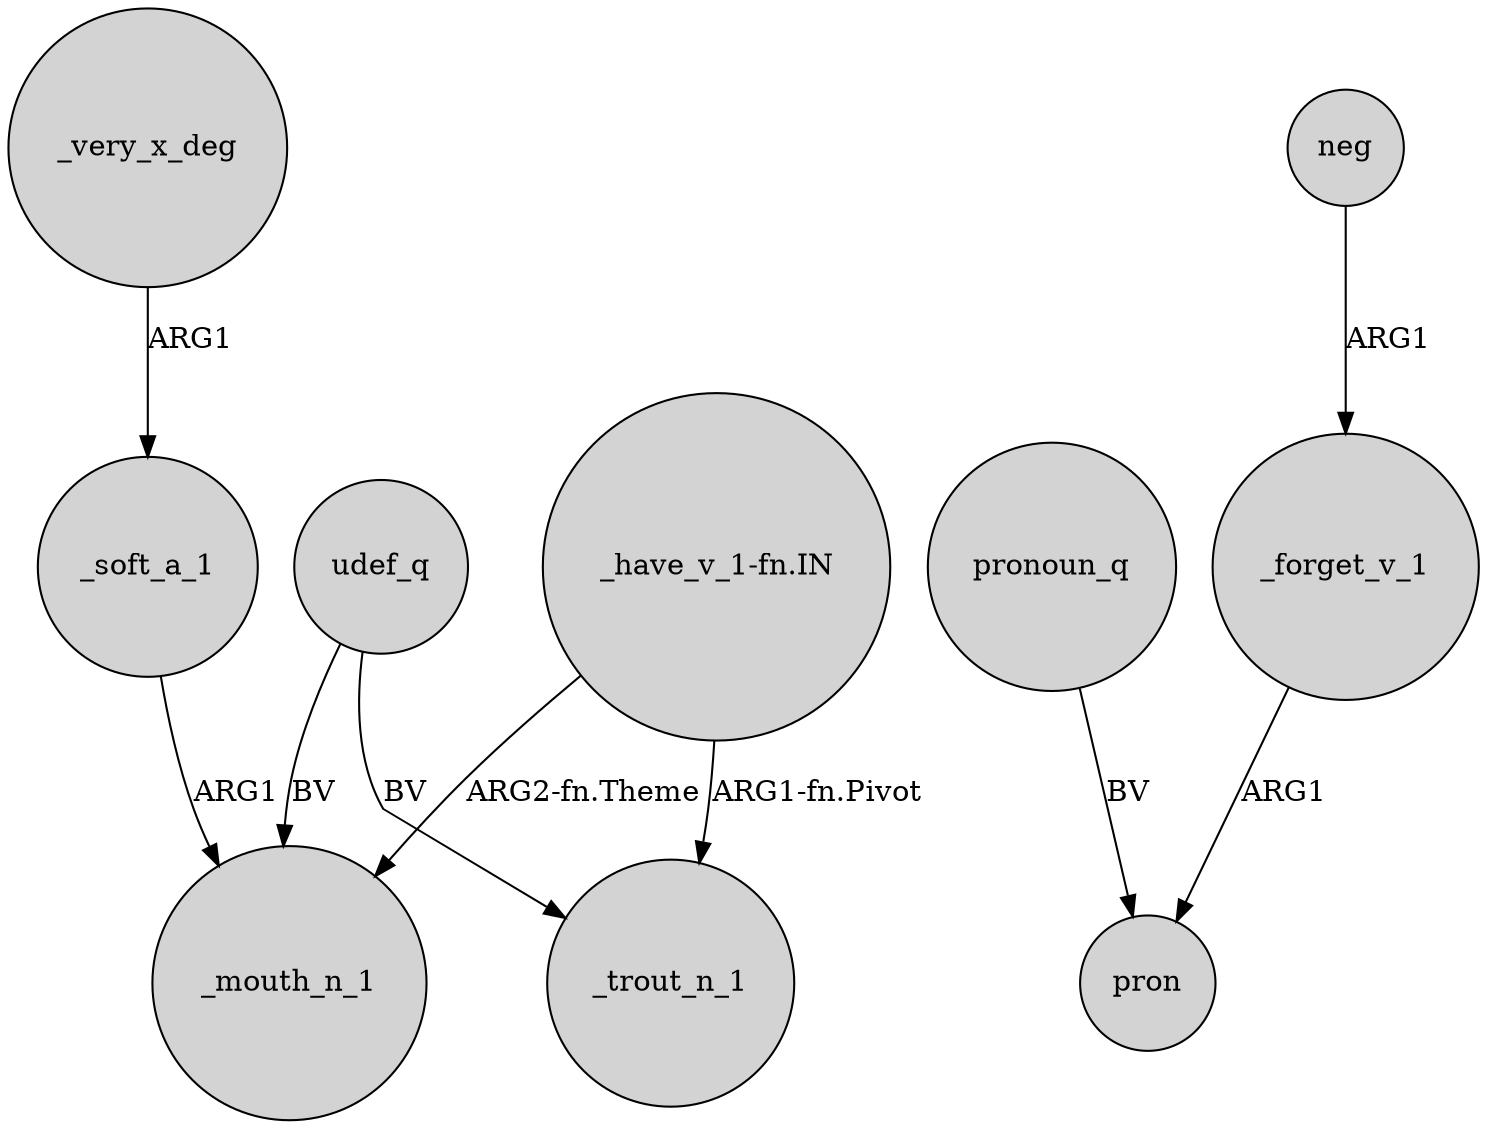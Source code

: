 digraph {
	node [shape=circle style=filled]
	"_have_v_1-fn.IN" -> _trout_n_1 [label="ARG1-fn.Pivot"]
	"_have_v_1-fn.IN" -> _mouth_n_1 [label="ARG2-fn.Theme"]
	_soft_a_1 -> _mouth_n_1 [label=ARG1]
	udef_q -> _trout_n_1 [label=BV]
	_forget_v_1 -> pron [label=ARG1]
	udef_q -> _mouth_n_1 [label=BV]
	_very_x_deg -> _soft_a_1 [label=ARG1]
	neg -> _forget_v_1 [label=ARG1]
	pronoun_q -> pron [label=BV]
}
